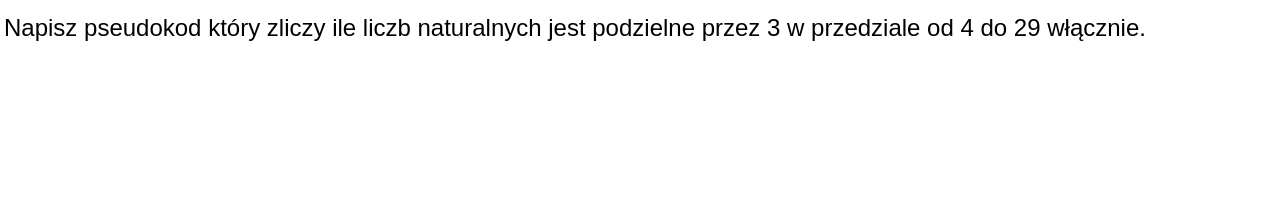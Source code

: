 <mxfile version="22.0.8" type="google">
  <diagram name="Strona-1" id="jzo7DL0FTQ_X9C7FFDN-">
    <mxGraphModel grid="1" page="1" gridSize="10" guides="1" tooltips="1" connect="1" arrows="1" fold="1" pageScale="1" pageWidth="827" pageHeight="1169" math="0" shadow="0">
      <root>
        <mxCell id="0" />
        <mxCell id="1" parent="0" />
        <mxCell id="ZmkgnKwZEdvQ4ZaW9zn2-2" value="Napisz pseudokod który zliczy ile liczb naturalnych jest podzielne przez 3 w przedziale od 4 do 29 włącznie." style="text;whiteSpace=wrap;html=1;" vertex="1" parent="1">
          <mxGeometry x="41" y="38" width="640" height="32" as="geometry" />
        </mxCell>
        <mxCell id="ZmkgnKwZEdvQ4ZaW9zn2-3" value="&lt;div style=&quot;text-align: left;&quot;&gt;&lt;br&gt;&lt;/div&gt;" style="text;html=1;align=center;verticalAlign=middle;resizable=0;points=[];autosize=1;strokeColor=none;fillColor=none;" vertex="1" parent="1">
          <mxGeometry x="70" y="108" width="20" height="30" as="geometry" />
        </mxCell>
      </root>
    </mxGraphModel>
  </diagram>
</mxfile>
